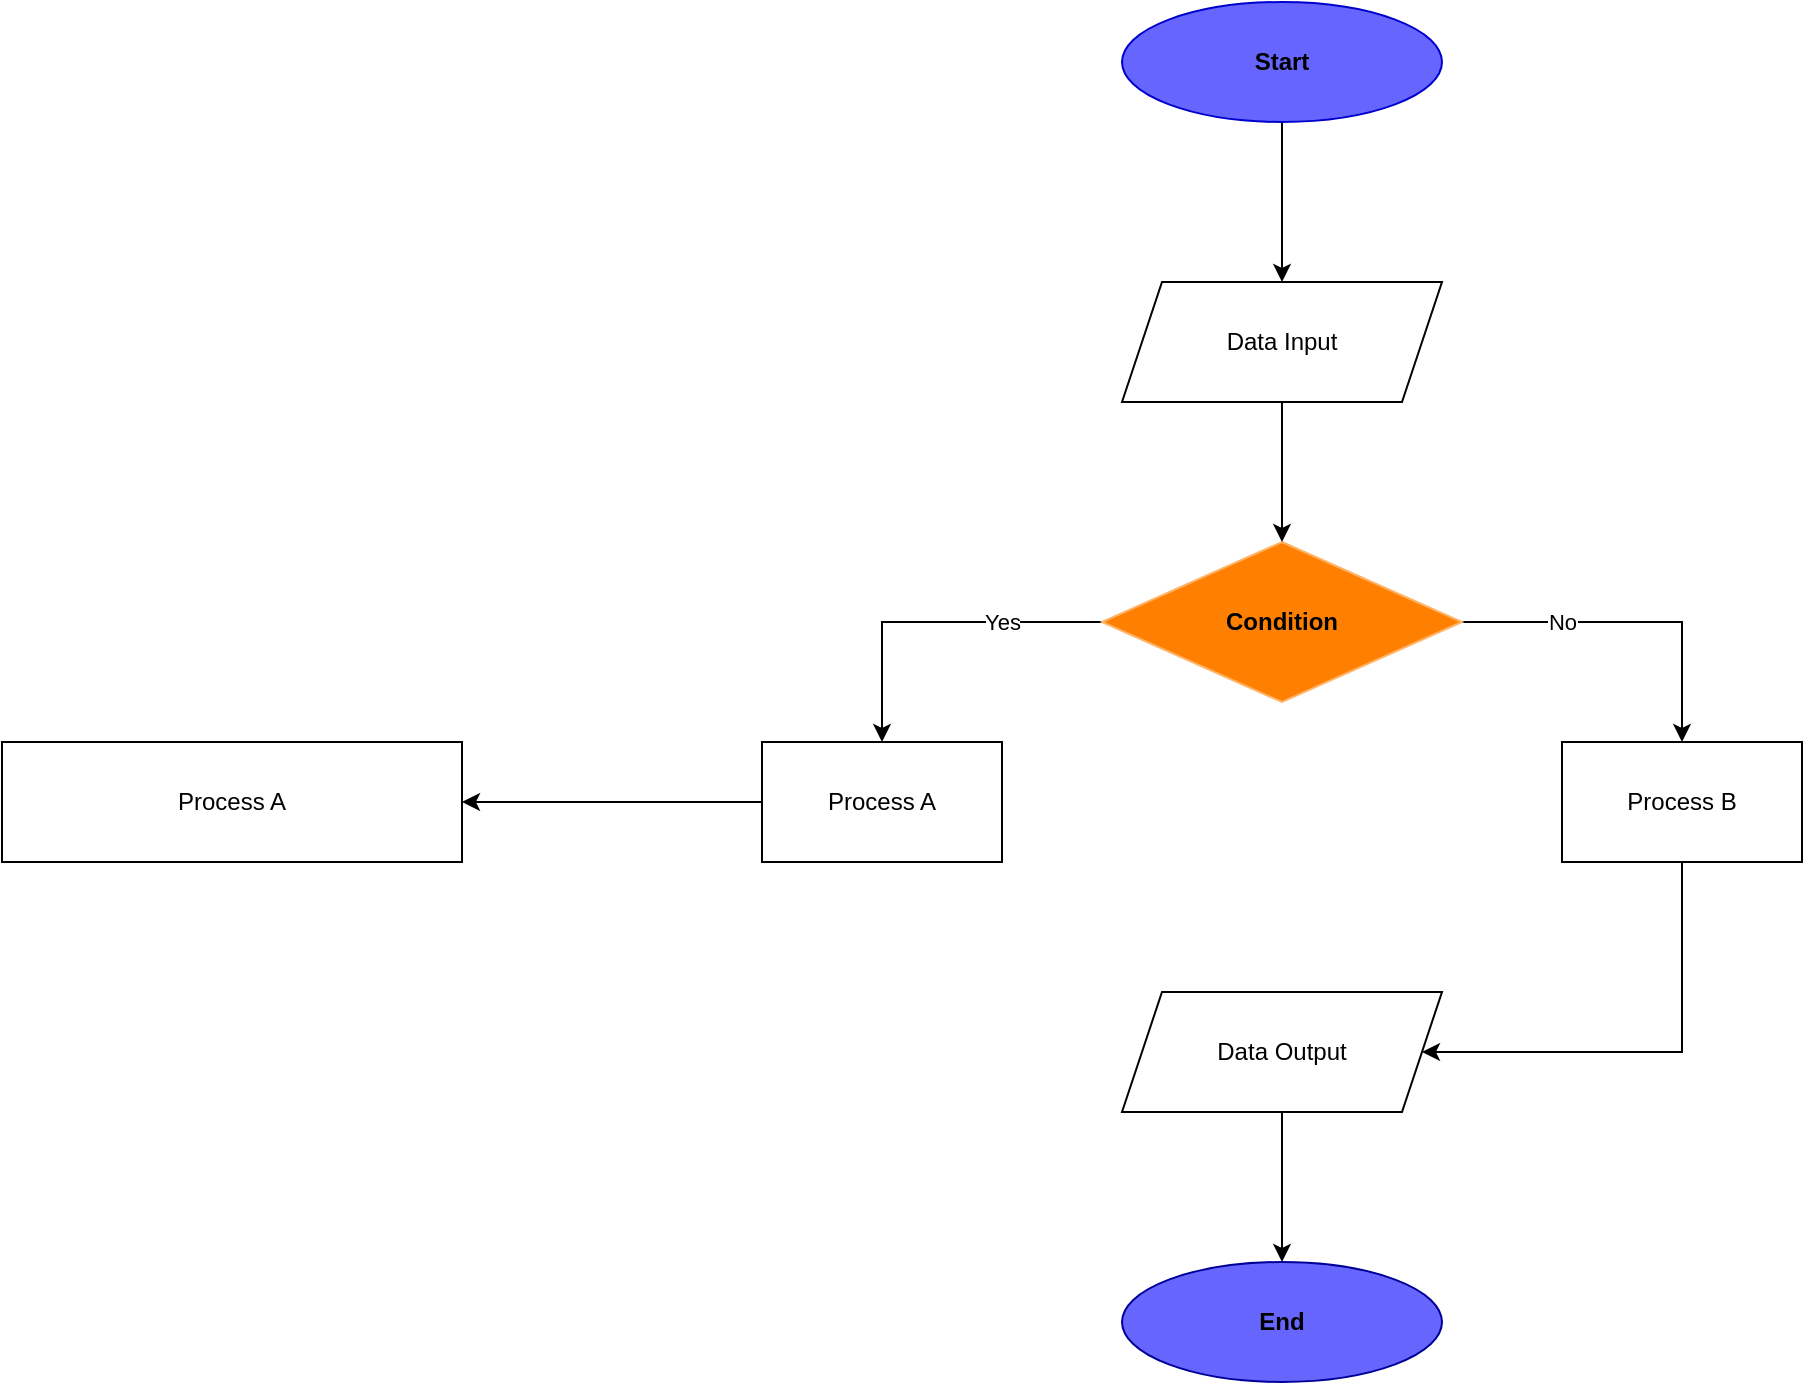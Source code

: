 <mxfile>
    <diagram id="fFZF_lCl2v5Wh6Bd3uEj" name="Page-1">
        <mxGraphModel dx="1655" dy="430" grid="1" gridSize="10" guides="1" tooltips="1" connect="1" arrows="1" fold="1" page="1" pageScale="1" pageWidth="827" pageHeight="1169" background="none" math="0" shadow="0">
            <root>
                <mxCell id="0"/>
                <mxCell id="1" parent="0"/>
                <mxCell id="20" style="edgeStyle=orthogonalEdgeStyle;rounded=0;orthogonalLoop=1;jettySize=auto;html=1;" parent="1" source="2" target="19" edge="1">
                    <mxGeometry relative="1" as="geometry"/>
                </mxCell>
                <mxCell id="2" value="&lt;b&gt;Start&lt;/b&gt;" style="ellipse;whiteSpace=wrap;html=1;fillColor=#6666FF;strokeColor=#0000CC;" parent="1" vertex="1">
                    <mxGeometry x="320" y="30" width="160" height="60" as="geometry"/>
                </mxCell>
                <mxCell id="8" value="" style="edgeStyle=orthogonalEdgeStyle;rounded=0;orthogonalLoop=1;jettySize=auto;html=1;" parent="1" source="5" target="7" edge="1">
                    <mxGeometry relative="1" as="geometry"/>
                </mxCell>
                <mxCell id="9" value="Yes" style="edgeLabel;html=1;align=center;verticalAlign=middle;resizable=0;points=[];" parent="8" vertex="1" connectable="0">
                    <mxGeometry x="-0.212" y="2" relative="1" as="geometry">
                        <mxPoint x="17" y="-2" as="offset"/>
                    </mxGeometry>
                </mxCell>
                <mxCell id="11" value="" style="edgeStyle=orthogonalEdgeStyle;rounded=0;orthogonalLoop=1;jettySize=auto;html=1;" parent="1" source="5" target="10" edge="1">
                    <mxGeometry relative="1" as="geometry"/>
                </mxCell>
                <mxCell id="12" value="No" style="edgeLabel;html=1;align=center;verticalAlign=middle;resizable=0;points=[];" parent="11" vertex="1" connectable="0">
                    <mxGeometry x="-0.341" y="-1" relative="1" as="geometry">
                        <mxPoint x="-6" y="-1" as="offset"/>
                    </mxGeometry>
                </mxCell>
                <mxCell id="5" value="&lt;b&gt;Condition&lt;/b&gt;" style="rhombus;whiteSpace=wrap;html=1;fillColor=#FF8000;strokeColor=#FFB366;" parent="1" vertex="1">
                    <mxGeometry x="310" y="300" width="180" height="80" as="geometry"/>
                </mxCell>
                <mxCell id="28" value="" style="edgeStyle=none;html=1;" edge="1" parent="1" source="7" target="27">
                    <mxGeometry relative="1" as="geometry"/>
                </mxCell>
                <mxCell id="7" value="Process A" style="whiteSpace=wrap;html=1;" parent="1" vertex="1">
                    <mxGeometry x="140" y="400" width="120" height="60" as="geometry"/>
                </mxCell>
                <mxCell id="18" value="" style="edgeStyle=orthogonalEdgeStyle;rounded=0;orthogonalLoop=1;jettySize=auto;html=1;" parent="1" source="10" target="17" edge="1">
                    <mxGeometry relative="1" as="geometry">
                        <Array as="points">
                            <mxPoint x="600" y="555"/>
                        </Array>
                    </mxGeometry>
                </mxCell>
                <mxCell id="10" value="Process B" style="whiteSpace=wrap;html=1;" parent="1" vertex="1">
                    <mxGeometry x="540" y="400" width="120" height="60" as="geometry"/>
                </mxCell>
                <mxCell id="26" style="edgeStyle=orthogonalEdgeStyle;rounded=0;orthogonalLoop=1;jettySize=auto;html=1;entryX=0.5;entryY=0;entryDx=0;entryDy=0;" parent="1" source="17" target="23" edge="1">
                    <mxGeometry relative="1" as="geometry"/>
                </mxCell>
                <mxCell id="17" value="Data Output" style="shape=parallelogram;perimeter=parallelogramPerimeter;whiteSpace=wrap;html=1;fixedSize=1;" parent="1" vertex="1">
                    <mxGeometry x="320" y="525" width="160" height="60" as="geometry"/>
                </mxCell>
                <mxCell id="21" style="edgeStyle=orthogonalEdgeStyle;rounded=0;orthogonalLoop=1;jettySize=auto;html=1;" parent="1" source="19" target="5" edge="1">
                    <mxGeometry relative="1" as="geometry"/>
                </mxCell>
                <mxCell id="19" value="Data Input" style="shape=parallelogram;perimeter=parallelogramPerimeter;whiteSpace=wrap;html=1;fixedSize=1;" parent="1" vertex="1">
                    <mxGeometry x="320" y="170" width="160" height="60" as="geometry"/>
                </mxCell>
                <mxCell id="23" value="&lt;b&gt;End&lt;/b&gt;" style="ellipse;whiteSpace=wrap;html=1;fillColor=#6666FF;strokeColor=#000099;" parent="1" vertex="1">
                    <mxGeometry x="320" y="660" width="160" height="60" as="geometry"/>
                </mxCell>
                <mxCell id="27" value="Process A" style="whiteSpace=wrap;html=1;" vertex="1" parent="1">
                    <mxGeometry x="-240" y="400" width="230" height="60" as="geometry"/>
                </mxCell>
            </root>
        </mxGraphModel>
    </diagram>
</mxfile>